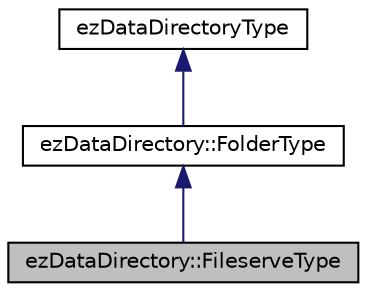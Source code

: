 digraph "ezDataDirectory::FileserveType"
{
 // LATEX_PDF_SIZE
  edge [fontname="Helvetica",fontsize="10",labelfontname="Helvetica",labelfontsize="10"];
  node [fontname="Helvetica",fontsize="10",shape=record];
  Node1 [label="ezDataDirectory::FileserveType",height=0.2,width=0.4,color="black", fillcolor="grey75", style="filled", fontcolor="black",tooltip="A data directory type to handle access to files that are served from a network host."];
  Node2 -> Node1 [dir="back",color="midnightblue",fontsize="10",style="solid",fontname="Helvetica"];
  Node2 [label="ezDataDirectory::FolderType",height=0.2,width=0.4,color="black", fillcolor="white", style="filled",URL="$de/d23/classez_data_directory_1_1_folder_type.htm",tooltip="A data directory type to handle access to ordinary files."];
  Node3 -> Node2 [dir="back",color="midnightblue",fontsize="10",style="solid",fontname="Helvetica"];
  Node3 [label="ezDataDirectoryType",height=0.2,width=0.4,color="black", fillcolor="white", style="filled",URL="$dc/de0/classez_data_directory_type.htm",tooltip="The base class for all data directory types."];
}
